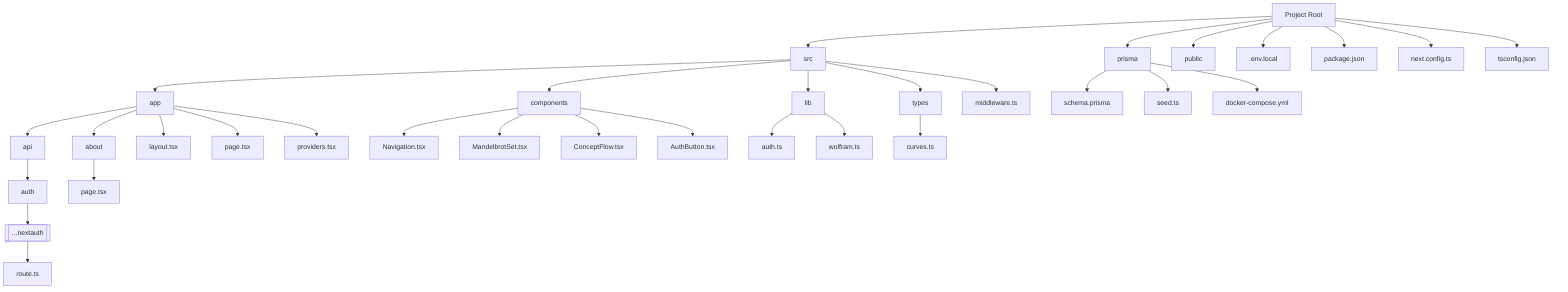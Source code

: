 graph TD
    A[Project Root] --> B[src]
    A --> C[prisma]
    A --> D[public]
    A --> E[.env.local]
    A --> F[package.json]
    A --> G[next.config.ts]
    A --> H[tsconfig.json]

    B --> I[app]
    B --> J[components]
    B --> K[lib]
    B --> L[types]
    B --> M[middleware.ts]

    I --> N[api]
    I --> O[about]
    I --> P[layout.tsx]
    I --> Q[page.tsx]
    I --> R[providers.tsx]

    N --> S[auth]
    S --> T[[...nextauth]]
    T --> U[route.ts]

    O --> V[page.tsx]

    J --> W[Navigation.tsx]
    J --> X[MandelbrotSet.tsx]
    J --> Y[ConceptFlow.tsx]
    J --> Z[AuthButton.tsx]

    K --> AA[auth.ts]
    K --> AB[wolfram.ts]

    L --> AC[curves.ts]

    C --> AD[schema.prisma]
    C --> AE[seed.ts]
    C --> AF[docker-compose.yml]